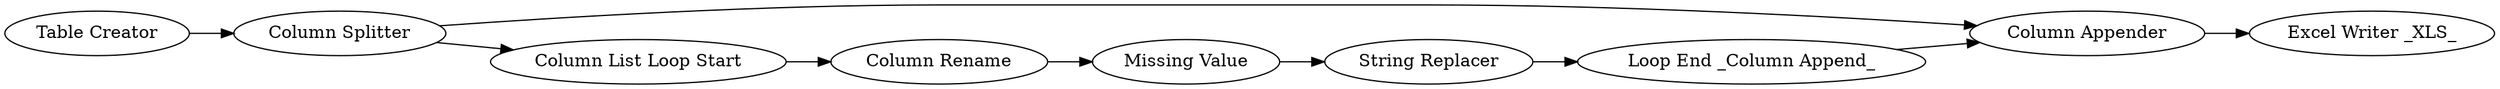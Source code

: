 digraph {
	520 -> 526
	525 -> 516
	516 -> 520
	523 -> 524
	516 -> 517
	517 -> 523
	524 -> 522
	522 -> 518
	518 -> 520
	525 [label="Table Creator"]
	520 [label="Column Appender"]
	517 [label="Column List Loop Start"]
	526 [label="Excel Writer _XLS_"]
	524 [label="Missing Value"]
	523 [label="Column Rename"]
	522 [label="String Replacer"]
	518 [label="Loop End _Column Append_"]
	516 [label="Column Splitter"]
	rankdir=LR
}
